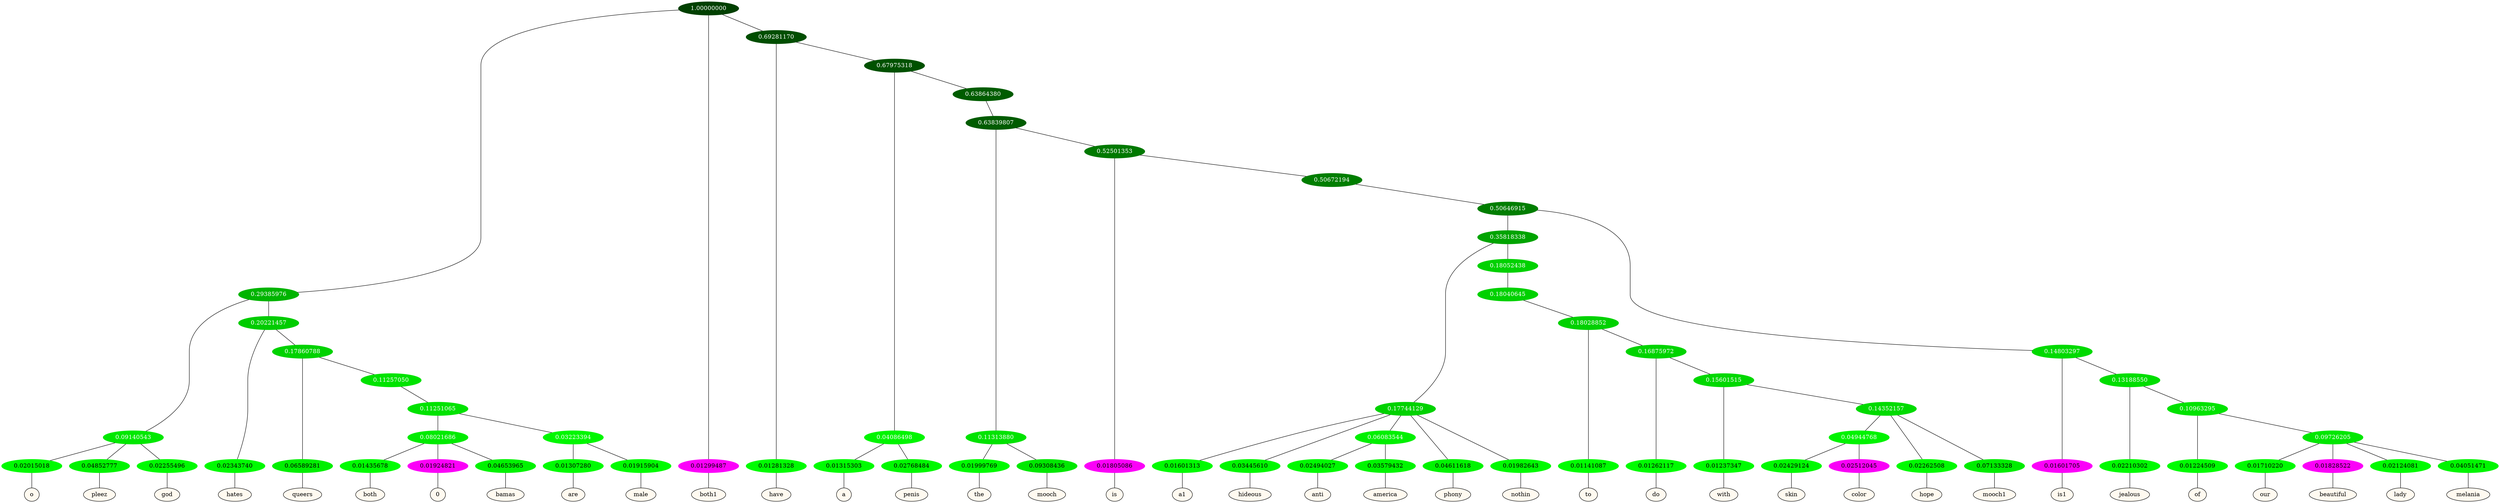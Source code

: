 graph {
	node [format=png height=0.15 nodesep=0.001 ordering=out overlap=prism overlap_scaling=0.01 ranksep=0.001 ratio=0.2 style=filled width=0.15]
	{
		rank=same
		a_w_8 [label=o color=black fillcolor=floralwhite style="filled,solid"]
		a_w_9 [label=pleez color=black fillcolor=floralwhite style="filled,solid"]
		a_w_10 [label=god color=black fillcolor=floralwhite style="filled,solid"]
		a_w_11 [label=hates color=black fillcolor=floralwhite style="filled,solid"]
		a_w_15 [label=queers color=black fillcolor=floralwhite style="filled,solid"]
		a_w_29 [label=both color=black fillcolor=floralwhite style="filled,solid"]
		a_w_30 [label=0 color=black fillcolor=floralwhite style="filled,solid"]
		a_w_31 [label=bamas color=black fillcolor=floralwhite style="filled,solid"]
		a_w_32 [label=are color=black fillcolor=floralwhite style="filled,solid"]
		a_w_33 [label=male color=black fillcolor=floralwhite style="filled,solid"]
		a_w_2 [label=both1 color=black fillcolor=floralwhite style="filled,solid"]
		a_w_6 [label=have color=black fillcolor=floralwhite style="filled,solid"]
		a_w_17 [label=a color=black fillcolor=floralwhite style="filled,solid"]
		a_w_18 [label=penis color=black fillcolor=floralwhite style="filled,solid"]
		a_w_25 [label=the color=black fillcolor=floralwhite style="filled,solid"]
		a_w_26 [label=mooch color=black fillcolor=floralwhite style="filled,solid"]
		a_w_27 [label=is color=black fillcolor=floralwhite style="filled,solid"]
		a_w_41 [label=a1 color=black fillcolor=floralwhite style="filled,solid"]
		a_w_42 [label=hideous color=black fillcolor=floralwhite style="filled,solid"]
		a_w_49 [label=anti color=black fillcolor=floralwhite style="filled,solid"]
		a_w_50 [label=america color=black fillcolor=floralwhite style="filled,solid"]
		a_w_44 [label=phony color=black fillcolor=floralwhite style="filled,solid"]
		a_w_45 [label=nothin color=black fillcolor=floralwhite style="filled,solid"]
		a_w_54 [label=to color=black fillcolor=floralwhite style="filled,solid"]
		a_w_60 [label=do color=black fillcolor=floralwhite style="filled,solid"]
		a_w_62 [label=with color=black fillcolor=floralwhite style="filled,solid"]
		a_w_67 [label=skin color=black fillcolor=floralwhite style="filled,solid"]
		a_w_68 [label=color color=black fillcolor=floralwhite style="filled,solid"]
		a_w_65 [label=hope color=black fillcolor=floralwhite style="filled,solid"]
		a_w_66 [label=mooch1 color=black fillcolor=floralwhite style="filled,solid"]
		a_w_39 [label=is1 color=black fillcolor=floralwhite style="filled,solid"]
		a_w_47 [label=jealous color=black fillcolor=floralwhite style="filled,solid"]
		a_w_52 [label=of color=black fillcolor=floralwhite style="filled,solid"]
		a_w_56 [label=our color=black fillcolor=floralwhite style="filled,solid"]
		a_w_57 [label=beautiful color=black fillcolor=floralwhite style="filled,solid"]
		a_w_58 [label=lady color=black fillcolor=floralwhite style="filled,solid"]
		a_w_59 [label=melania color=black fillcolor=floralwhite style="filled,solid"]
	}
	a_n_8 -- a_w_8
	a_n_9 -- a_w_9
	a_n_10 -- a_w_10
	a_n_11 -- a_w_11
	a_n_15 -- a_w_15
	a_n_29 -- a_w_29
	a_n_30 -- a_w_30
	a_n_31 -- a_w_31
	a_n_32 -- a_w_32
	a_n_33 -- a_w_33
	a_n_2 -- a_w_2
	a_n_6 -- a_w_6
	a_n_17 -- a_w_17
	a_n_18 -- a_w_18
	a_n_25 -- a_w_25
	a_n_26 -- a_w_26
	a_n_27 -- a_w_27
	a_n_41 -- a_w_41
	a_n_42 -- a_w_42
	a_n_49 -- a_w_49
	a_n_50 -- a_w_50
	a_n_44 -- a_w_44
	a_n_45 -- a_w_45
	a_n_54 -- a_w_54
	a_n_60 -- a_w_60
	a_n_62 -- a_w_62
	a_n_67 -- a_w_67
	a_n_68 -- a_w_68
	a_n_65 -- a_w_65
	a_n_66 -- a_w_66
	a_n_39 -- a_w_39
	a_n_47 -- a_w_47
	a_n_52 -- a_w_52
	a_n_56 -- a_w_56
	a_n_57 -- a_w_57
	a_n_58 -- a_w_58
	a_n_59 -- a_w_59
	{
		rank=same
		a_n_8 [label=0.02015018 color="0.334 1.000 0.980" fontcolor=black]
		a_n_9 [label=0.04852777 color="0.334 1.000 0.951" fontcolor=black]
		a_n_10 [label=0.02255496 color="0.334 1.000 0.977" fontcolor=black]
		a_n_11 [label=0.02343740 color="0.334 1.000 0.977" fontcolor=black]
		a_n_15 [label=0.06589281 color="0.334 1.000 0.934" fontcolor=black]
		a_n_29 [label=0.01435678 color="0.334 1.000 0.986" fontcolor=black]
		a_n_30 [label=0.01924821 color="0.835 1.000 0.981" fontcolor=black]
		a_n_31 [label=0.04653965 color="0.334 1.000 0.953" fontcolor=black]
		a_n_32 [label=0.01307280 color="0.334 1.000 0.987" fontcolor=black]
		a_n_33 [label=0.01915904 color="0.334 1.000 0.981" fontcolor=black]
		a_n_2 [label=0.01299487 color="0.835 1.000 0.987" fontcolor=black]
		a_n_6 [label=0.01281328 color="0.334 1.000 0.987" fontcolor=black]
		a_n_17 [label=0.01315303 color="0.334 1.000 0.987" fontcolor=black]
		a_n_18 [label=0.02768484 color="0.334 1.000 0.972" fontcolor=black]
		a_n_25 [label=0.01999769 color="0.334 1.000 0.980" fontcolor=black]
		a_n_26 [label=0.09308436 color="0.334 1.000 0.907" fontcolor=black]
		a_n_27 [label=0.01805086 color="0.835 1.000 0.982" fontcolor=black]
		a_n_41 [label=0.01601313 color="0.334 1.000 0.984" fontcolor=black]
		a_n_42 [label=0.03445610 color="0.334 1.000 0.966" fontcolor=black]
		a_n_49 [label=0.02494027 color="0.334 1.000 0.975" fontcolor=black]
		a_n_50 [label=0.03579432 color="0.334 1.000 0.964" fontcolor=black]
		a_n_44 [label=0.04611618 color="0.334 1.000 0.954" fontcolor=black]
		a_n_45 [label=0.01982643 color="0.334 1.000 0.980" fontcolor=black]
		a_n_54 [label=0.01141087 color="0.334 1.000 0.989" fontcolor=black]
		a_n_60 [label=0.01262117 color="0.334 1.000 0.987" fontcolor=black]
		a_n_62 [label=0.01237347 color="0.334 1.000 0.988" fontcolor=black]
		a_n_67 [label=0.02429124 color="0.334 1.000 0.976" fontcolor=black]
		a_n_68 [label=0.02512045 color="0.835 1.000 0.975" fontcolor=black]
		a_n_65 [label=0.02262508 color="0.334 1.000 0.977" fontcolor=black]
		a_n_66 [label=0.07133328 color="0.334 1.000 0.929" fontcolor=black]
		a_n_39 [label=0.01601705 color="0.835 1.000 0.984" fontcolor=black]
		a_n_47 [label=0.02210302 color="0.334 1.000 0.978" fontcolor=black]
		a_n_52 [label=0.01224509 color="0.334 1.000 0.988" fontcolor=black]
		a_n_56 [label=0.01710220 color="0.334 1.000 0.983" fontcolor=black]
		a_n_57 [label=0.01828522 color="0.835 1.000 0.982" fontcolor=black]
		a_n_58 [label=0.02124081 color="0.334 1.000 0.979" fontcolor=black]
		a_n_59 [label=0.04051471 color="0.334 1.000 0.959" fontcolor=black]
	}
	a_n_0 [label=1.00000000 color="0.334 1.000 0.250" fontcolor=grey99]
	a_n_1 [label=0.29385976 color="0.334 1.000 0.706" fontcolor=grey99]
	a_n_0 -- a_n_1
	a_n_0 -- a_n_2
	a_n_3 [label=0.69281170 color="0.334 1.000 0.307" fontcolor=grey99]
	a_n_0 -- a_n_3
	a_n_4 [label=0.09140543 color="0.334 1.000 0.909" fontcolor=grey99]
	a_n_1 -- a_n_4
	a_n_5 [label=0.20221457 color="0.334 1.000 0.798" fontcolor=grey99]
	a_n_1 -- a_n_5
	a_n_3 -- a_n_6
	a_n_7 [label=0.67975318 color="0.334 1.000 0.320" fontcolor=grey99]
	a_n_3 -- a_n_7
	a_n_4 -- a_n_8
	a_n_4 -- a_n_9
	a_n_4 -- a_n_10
	a_n_5 -- a_n_11
	a_n_12 [label=0.17860788 color="0.334 1.000 0.821" fontcolor=grey99]
	a_n_5 -- a_n_12
	a_n_13 [label=0.04086498 color="0.334 1.000 0.959" fontcolor=grey99]
	a_n_7 -- a_n_13
	a_n_14 [label=0.63864380 color="0.334 1.000 0.361" fontcolor=grey99]
	a_n_7 -- a_n_14
	a_n_12 -- a_n_15
	a_n_16 [label=0.11257050 color="0.334 1.000 0.887" fontcolor=grey99]
	a_n_12 -- a_n_16
	a_n_13 -- a_n_17
	a_n_13 -- a_n_18
	a_n_19 [label=0.63839807 color="0.334 1.000 0.362" fontcolor=grey99]
	a_n_14 -- a_n_19
	a_n_20 [label=0.11251065 color="0.334 1.000 0.887" fontcolor=grey99]
	a_n_16 -- a_n_20
	a_n_21 [label=0.11313880 color="0.334 1.000 0.887" fontcolor=grey99]
	a_n_19 -- a_n_21
	a_n_22 [label=0.52501353 color="0.334 1.000 0.475" fontcolor=grey99]
	a_n_19 -- a_n_22
	a_n_23 [label=0.08021686 color="0.334 1.000 0.920" fontcolor=grey99]
	a_n_20 -- a_n_23
	a_n_24 [label=0.03223394 color="0.334 1.000 0.968" fontcolor=grey99]
	a_n_20 -- a_n_24
	a_n_21 -- a_n_25
	a_n_21 -- a_n_26
	a_n_22 -- a_n_27
	a_n_28 [label=0.50672194 color="0.334 1.000 0.493" fontcolor=grey99]
	a_n_22 -- a_n_28
	a_n_23 -- a_n_29
	a_n_23 -- a_n_30
	a_n_23 -- a_n_31
	a_n_24 -- a_n_32
	a_n_24 -- a_n_33
	a_n_34 [label=0.50646915 color="0.334 1.000 0.494" fontcolor=grey99]
	a_n_28 -- a_n_34
	a_n_35 [label=0.35818338 color="0.334 1.000 0.642" fontcolor=grey99]
	a_n_34 -- a_n_35
	a_n_36 [label=0.14803297 color="0.334 1.000 0.852" fontcolor=grey99]
	a_n_34 -- a_n_36
	a_n_37 [label=0.17744129 color="0.334 1.000 0.823" fontcolor=grey99]
	a_n_35 -- a_n_37
	a_n_38 [label=0.18052438 color="0.334 1.000 0.819" fontcolor=grey99]
	a_n_35 -- a_n_38
	a_n_36 -- a_n_39
	a_n_40 [label=0.13188550 color="0.334 1.000 0.868" fontcolor=grey99]
	a_n_36 -- a_n_40
	a_n_37 -- a_n_41
	a_n_37 -- a_n_42
	a_n_43 [label=0.06083544 color="0.334 1.000 0.939" fontcolor=grey99]
	a_n_37 -- a_n_43
	a_n_37 -- a_n_44
	a_n_37 -- a_n_45
	a_n_46 [label=0.18040645 color="0.334 1.000 0.820" fontcolor=grey99]
	a_n_38 -- a_n_46
	a_n_40 -- a_n_47
	a_n_48 [label=0.10963295 color="0.334 1.000 0.890" fontcolor=grey99]
	a_n_40 -- a_n_48
	a_n_43 -- a_n_49
	a_n_43 -- a_n_50
	a_n_51 [label=0.18028852 color="0.334 1.000 0.820" fontcolor=grey99]
	a_n_46 -- a_n_51
	a_n_48 -- a_n_52
	a_n_53 [label=0.09726205 color="0.334 1.000 0.903" fontcolor=grey99]
	a_n_48 -- a_n_53
	a_n_51 -- a_n_54
	a_n_55 [label=0.16875972 color="0.334 1.000 0.831" fontcolor=grey99]
	a_n_51 -- a_n_55
	a_n_53 -- a_n_56
	a_n_53 -- a_n_57
	a_n_53 -- a_n_58
	a_n_53 -- a_n_59
	a_n_55 -- a_n_60
	a_n_61 [label=0.15601515 color="0.334 1.000 0.844" fontcolor=grey99]
	a_n_55 -- a_n_61
	a_n_61 -- a_n_62
	a_n_63 [label=0.14352157 color="0.334 1.000 0.856" fontcolor=grey99]
	a_n_61 -- a_n_63
	a_n_64 [label=0.04944768 color="0.334 1.000 0.951" fontcolor=grey99]
	a_n_63 -- a_n_64
	a_n_63 -- a_n_65
	a_n_63 -- a_n_66
	a_n_64 -- a_n_67
	a_n_64 -- a_n_68
}
